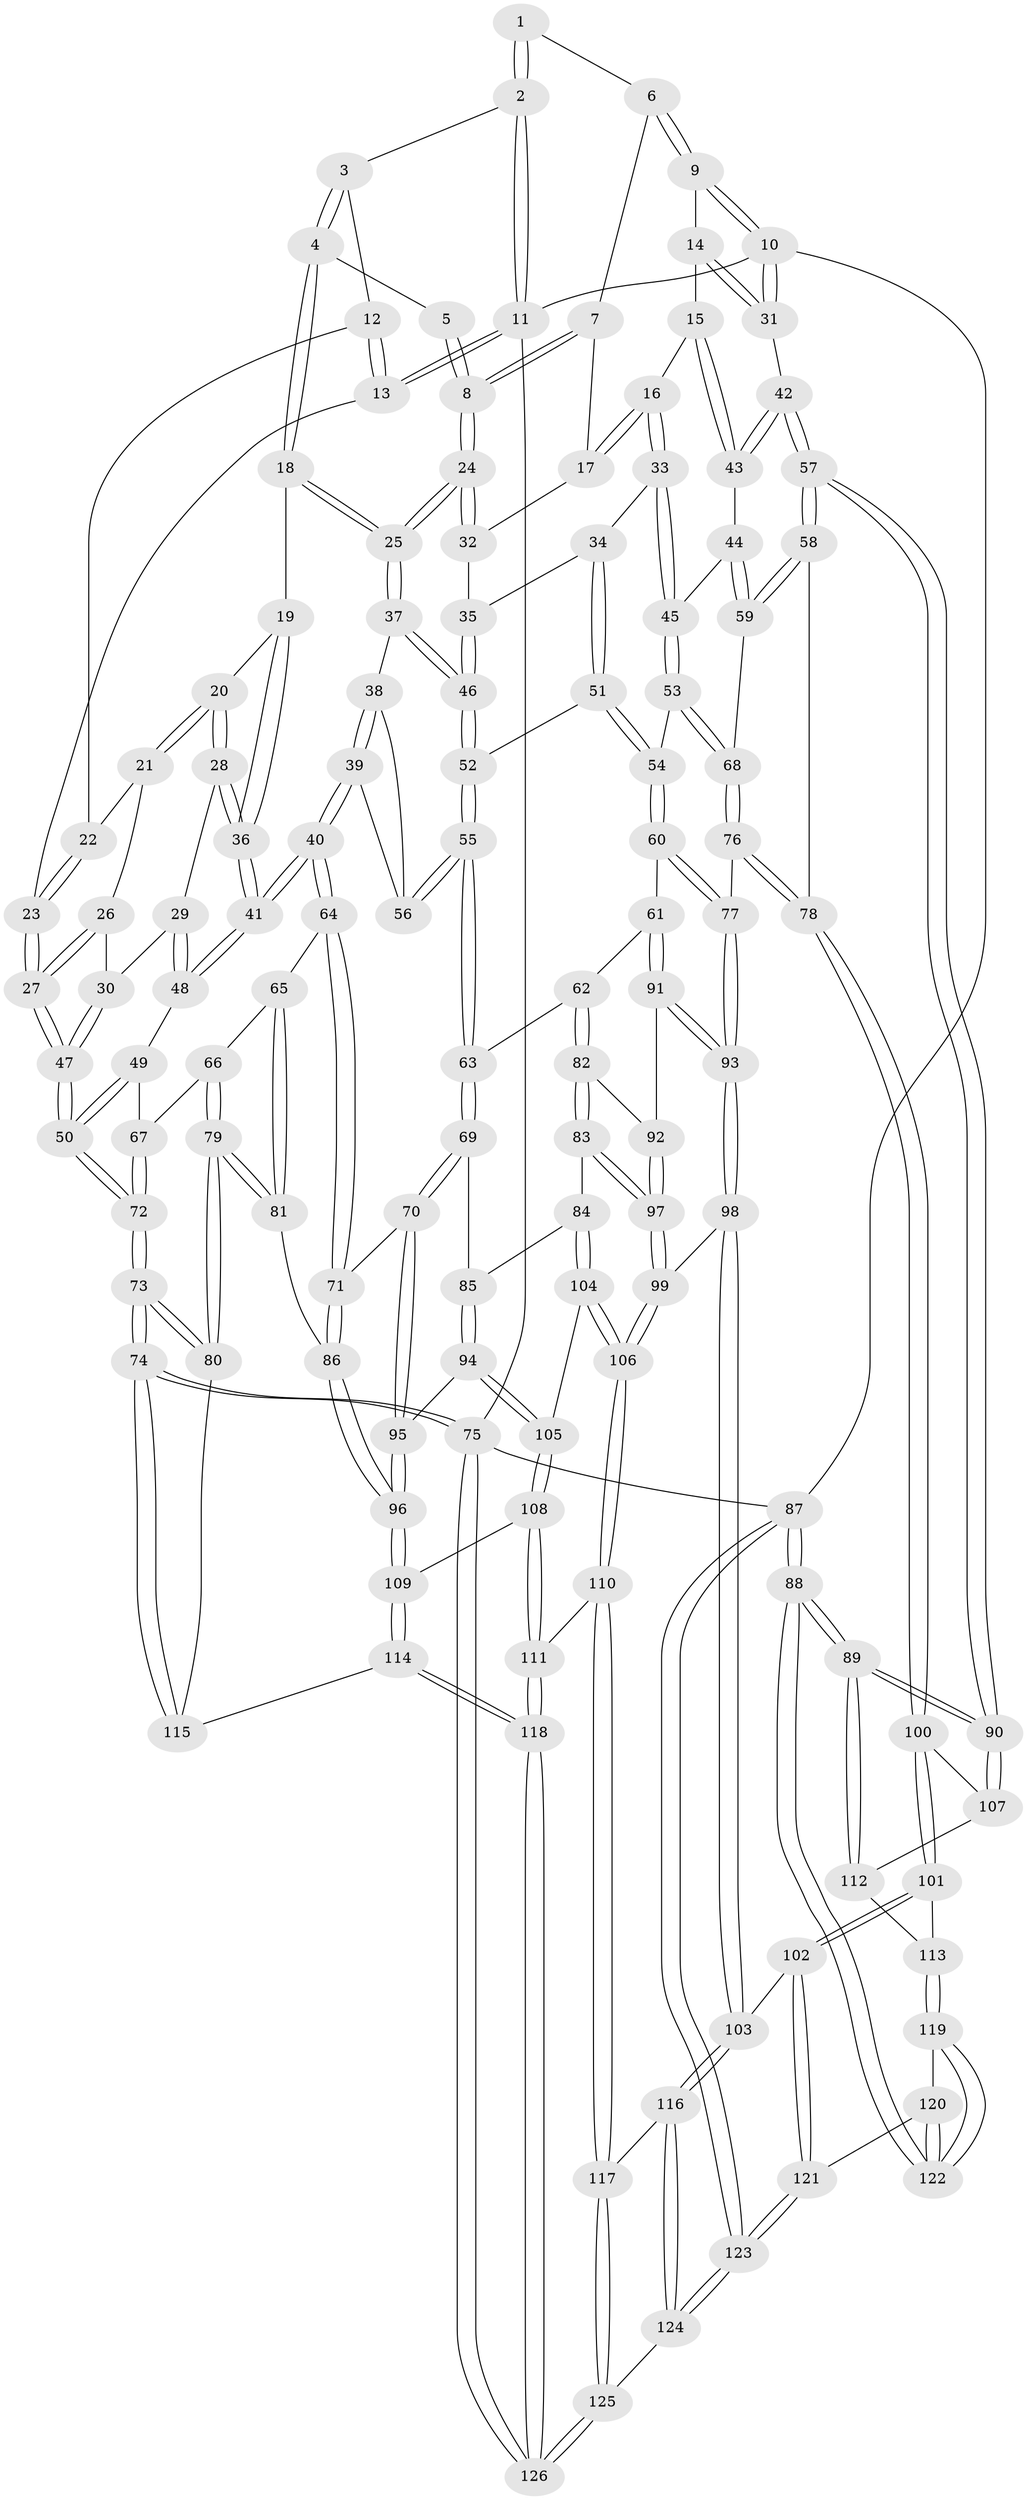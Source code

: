 // coarse degree distribution, {7: 0.03409090909090909, 4: 0.3068181818181818, 3: 0.09090909090909091, 5: 0.32954545454545453, 2: 0.011363636363636364, 6: 0.22727272727272727}
// Generated by graph-tools (version 1.1) at 2025/21/03/04/25 18:21:08]
// undirected, 126 vertices, 312 edges
graph export_dot {
graph [start="1"]
  node [color=gray90,style=filled];
  1 [pos="+0.4882574342685557+0"];
  2 [pos="+0.19093233774643126+0"];
  3 [pos="+0.2039855653326297+0"];
  4 [pos="+0.26233489142141614+0.05159785635704826"];
  5 [pos="+0.41760362235708276+0.016158750819209537"];
  6 [pos="+0.5917870651150869+0"];
  7 [pos="+0.5755795817371248+0"];
  8 [pos="+0.45699604511380437+0.1557360161041547"];
  9 [pos="+0.9570628768489668+0"];
  10 [pos="+1+0"];
  11 [pos="+0+0"];
  12 [pos="+0.08516371785825658+0.07239854543892586"];
  13 [pos="+0+0"];
  14 [pos="+0.8163960188976297+0.10645662553134588"];
  15 [pos="+0.7842555155235326+0.15653557717550343"];
  16 [pos="+0.780899167525571+0.15782934451607827"];
  17 [pos="+0.67918831004353+0.14993418336340422"];
  18 [pos="+0.28461843057068115+0.14754188912555258"];
  19 [pos="+0.2630864183935456+0.16331812777813468"];
  20 [pos="+0.21954469535687826+0.17229721443214238"];
  21 [pos="+0.08439999970431387+0.12905451650966224"];
  22 [pos="+0.08334826256450978+0.08658587744891488"];
  23 [pos="+0+0.14264042757808465"];
  24 [pos="+0.4399713118466133+0.20098269020071874"];
  25 [pos="+0.431706782890683+0.20809651049019967"];
  26 [pos="+0.08407368515094757+0.1293902944063554"];
  27 [pos="+0+0.21500748143446874"];
  28 [pos="+0.09736368572650504+0.2620840100611346"];
  29 [pos="+0.08806623632175128+0.2626560046300623"];
  30 [pos="+0.06985981739307323+0.2524464295736522"];
  31 [pos="+1+0.2825862598344207"];
  32 [pos="+0.6190808516010411+0.18889129975493735"];
  33 [pos="+0.7270064328550071+0.29149989649049296"];
  34 [pos="+0.6505708551341804+0.29957277469323557"];
  35 [pos="+0.6330209066486775+0.2645293723274217"];
  36 [pos="+0.21251325190501036+0.3551193774255582"];
  37 [pos="+0.43712749278118734+0.2652242823982757"];
  38 [pos="+0.38012971828589626+0.32533656357041063"];
  39 [pos="+0.3005357663114846+0.39687877763774415"];
  40 [pos="+0.23625390222832024+0.44900043721421895"];
  41 [pos="+0.2322542663287366+0.4440005695609818"];
  42 [pos="+1+0.31319005998905286"];
  43 [pos="+0.8772437110036362+0.27368466269733055"];
  44 [pos="+0.8271258517940892+0.372313276357491"];
  45 [pos="+0.7598206880413703+0.39120982138913396"];
  46 [pos="+0.490244153583584+0.33086532289703047"];
  47 [pos="+0+0.23024912268956163"];
  48 [pos="+0.0696964813466411+0.3907688021961133"];
  49 [pos="+0.033293802410710005+0.4023045492173068"];
  50 [pos="+0+0.3490248844777794"];
  51 [pos="+0.6036854032123612+0.383895201452935"];
  52 [pos="+0.5097069908160247+0.360541925948864"];
  53 [pos="+0.7203117558626255+0.44286730478835207"];
  54 [pos="+0.6761437987642724+0.45518999195613163"];
  55 [pos="+0.46340618495736413+0.5080035402539376"];
  56 [pos="+0.4055108318959774+0.42924768773604355"];
  57 [pos="+1+0.46362690901261355"];
  58 [pos="+1+0.4671637824773551"];
  59 [pos="+0.922147838213387+0.4500048672488293"];
  60 [pos="+0.6492755428903755+0.5110492598130943"];
  61 [pos="+0.6046165270421572+0.5411358869767298"];
  62 [pos="+0.4761351925614708+0.5219322381982244"];
  63 [pos="+0.4623768535169037+0.5131339579791127"];
  64 [pos="+0.23808369580517943+0.46537255518834575"];
  65 [pos="+0.09796577762185951+0.5427529704233783"];
  66 [pos="+0.057921441133705+0.5370511184603343"];
  67 [pos="+0.053513139396604945+0.5353603895783016"];
  68 [pos="+0.8153561306938159+0.5266773698319328"];
  69 [pos="+0.40124684362730195+0.5340846593797115"];
  70 [pos="+0.28193789429578203+0.5113325625524943"];
  71 [pos="+0.260650498945175+0.4972952684960513"];
  72 [pos="+0+0.579758418518725"];
  73 [pos="+0+0.7095719049448815"];
  74 [pos="+0+1"];
  75 [pos="+0+1"];
  76 [pos="+0.8249095795411969+0.6096124569824013"];
  77 [pos="+0.7011969877114118+0.5829971830103752"];
  78 [pos="+0.8271530279036626+0.6136092195091375"];
  79 [pos="+0.015480700433845638+0.733586717934816"];
  80 [pos="+0.0095278684371301+0.736575763121247"];
  81 [pos="+0.11834592915543374+0.6976753099577535"];
  82 [pos="+0.4984062496473684+0.6130988604987007"];
  83 [pos="+0.48276846792593686+0.6583222276767915"];
  84 [pos="+0.4340555895816986+0.6629356917778058"];
  85 [pos="+0.401485873954942+0.5381675069319761"];
  86 [pos="+0.16420236164342114+0.7041275511809948"];
  87 [pos="+1+1"];
  88 [pos="+1+1"];
  89 [pos="+1+1"];
  90 [pos="+1+0.5908827315483757"];
  91 [pos="+0.597875614029157+0.6142896842820647"];
  92 [pos="+0.5781437679797367+0.6370081369319528"];
  93 [pos="+0.6812987449792501+0.671234777538828"];
  94 [pos="+0.35951709971769674+0.6822409635264056"];
  95 [pos="+0.30595591659948784+0.6525937260657929"];
  96 [pos="+0.21135636968768978+0.741991374945628"];
  97 [pos="+0.5504261255672028+0.7319471927078093"];
  98 [pos="+0.7208207162464854+0.7685368384777722"];
  99 [pos="+0.5561144949168304+0.7635013700035598"];
  100 [pos="+0.8319120772081846+0.6825927225392919"];
  101 [pos="+0.7763852869215593+0.7670804213985151"];
  102 [pos="+0.7453662675497948+0.7770556206516708"];
  103 [pos="+0.7399074821944311+0.7779164430823269"];
  104 [pos="+0.4268268923854647+0.6715073296445268"];
  105 [pos="+0.37027566604225504+0.6949803766151055"];
  106 [pos="+0.49962275627715835+0.8158185137784616"];
  107 [pos="+0.9803863844864403+0.6877676419376965"];
  108 [pos="+0.3592260937352743+0.807060956631685"];
  109 [pos="+0.2368858111094137+0.7922395135994105"];
  110 [pos="+0.466318515584821+0.8602965226766138"];
  111 [pos="+0.40832956570073714+0.8463090235892518"];
  112 [pos="+0.9512944767259579+0.8080001977265632"];
  113 [pos="+0.8654559203878879+0.8299640404364309"];
  114 [pos="+0.1577460860215919+0.9355308236558497"];
  115 [pos="+0.0942931251070489+0.8923913958353565"];
  116 [pos="+0.6980600397669869+0.8798439545621893"];
  117 [pos="+0.4920506929855862+0.918594757996656"];
  118 [pos="+0.1896441048367216+1"];
  119 [pos="+0.8729485469186884+0.85293802526901"];
  120 [pos="+0.8456659691121772+0.9443437820403077"];
  121 [pos="+0.817166093069246+0.97899646916041"];
  122 [pos="+0.9820860118005131+0.9570317092674919"];
  123 [pos="+0.7183253314344057+1"];
  124 [pos="+0.7120131609175021+1"];
  125 [pos="+0.5316130479211293+1"];
  126 [pos="+0.18213398704685446+1"];
  1 -- 2;
  1 -- 2;
  1 -- 6;
  2 -- 3;
  2 -- 11;
  2 -- 11;
  3 -- 4;
  3 -- 4;
  3 -- 12;
  4 -- 5;
  4 -- 18;
  4 -- 18;
  5 -- 8;
  5 -- 8;
  6 -- 7;
  6 -- 9;
  6 -- 9;
  7 -- 8;
  7 -- 8;
  7 -- 17;
  8 -- 24;
  8 -- 24;
  9 -- 10;
  9 -- 10;
  9 -- 14;
  10 -- 11;
  10 -- 31;
  10 -- 31;
  10 -- 87;
  11 -- 13;
  11 -- 13;
  11 -- 75;
  12 -- 13;
  12 -- 13;
  12 -- 22;
  13 -- 23;
  14 -- 15;
  14 -- 31;
  14 -- 31;
  15 -- 16;
  15 -- 43;
  15 -- 43;
  16 -- 17;
  16 -- 17;
  16 -- 33;
  16 -- 33;
  17 -- 32;
  18 -- 19;
  18 -- 25;
  18 -- 25;
  19 -- 20;
  19 -- 36;
  19 -- 36;
  20 -- 21;
  20 -- 21;
  20 -- 28;
  20 -- 28;
  21 -- 22;
  21 -- 26;
  22 -- 23;
  22 -- 23;
  23 -- 27;
  23 -- 27;
  24 -- 25;
  24 -- 25;
  24 -- 32;
  24 -- 32;
  25 -- 37;
  25 -- 37;
  26 -- 27;
  26 -- 27;
  26 -- 30;
  27 -- 47;
  27 -- 47;
  28 -- 29;
  28 -- 36;
  28 -- 36;
  29 -- 30;
  29 -- 48;
  29 -- 48;
  30 -- 47;
  30 -- 47;
  31 -- 42;
  32 -- 35;
  33 -- 34;
  33 -- 45;
  33 -- 45;
  34 -- 35;
  34 -- 51;
  34 -- 51;
  35 -- 46;
  35 -- 46;
  36 -- 41;
  36 -- 41;
  37 -- 38;
  37 -- 46;
  37 -- 46;
  38 -- 39;
  38 -- 39;
  38 -- 56;
  39 -- 40;
  39 -- 40;
  39 -- 56;
  40 -- 41;
  40 -- 41;
  40 -- 64;
  40 -- 64;
  41 -- 48;
  41 -- 48;
  42 -- 43;
  42 -- 43;
  42 -- 57;
  42 -- 57;
  43 -- 44;
  44 -- 45;
  44 -- 59;
  44 -- 59;
  45 -- 53;
  45 -- 53;
  46 -- 52;
  46 -- 52;
  47 -- 50;
  47 -- 50;
  48 -- 49;
  49 -- 50;
  49 -- 50;
  49 -- 67;
  50 -- 72;
  50 -- 72;
  51 -- 52;
  51 -- 54;
  51 -- 54;
  52 -- 55;
  52 -- 55;
  53 -- 54;
  53 -- 68;
  53 -- 68;
  54 -- 60;
  54 -- 60;
  55 -- 56;
  55 -- 56;
  55 -- 63;
  55 -- 63;
  57 -- 58;
  57 -- 58;
  57 -- 90;
  57 -- 90;
  58 -- 59;
  58 -- 59;
  58 -- 78;
  59 -- 68;
  60 -- 61;
  60 -- 77;
  60 -- 77;
  61 -- 62;
  61 -- 91;
  61 -- 91;
  62 -- 63;
  62 -- 82;
  62 -- 82;
  63 -- 69;
  63 -- 69;
  64 -- 65;
  64 -- 71;
  64 -- 71;
  65 -- 66;
  65 -- 81;
  65 -- 81;
  66 -- 67;
  66 -- 79;
  66 -- 79;
  67 -- 72;
  67 -- 72;
  68 -- 76;
  68 -- 76;
  69 -- 70;
  69 -- 70;
  69 -- 85;
  70 -- 71;
  70 -- 95;
  70 -- 95;
  71 -- 86;
  71 -- 86;
  72 -- 73;
  72 -- 73;
  73 -- 74;
  73 -- 74;
  73 -- 80;
  73 -- 80;
  74 -- 75;
  74 -- 75;
  74 -- 115;
  74 -- 115;
  75 -- 126;
  75 -- 126;
  75 -- 87;
  76 -- 77;
  76 -- 78;
  76 -- 78;
  77 -- 93;
  77 -- 93;
  78 -- 100;
  78 -- 100;
  79 -- 80;
  79 -- 80;
  79 -- 81;
  79 -- 81;
  80 -- 115;
  81 -- 86;
  82 -- 83;
  82 -- 83;
  82 -- 92;
  83 -- 84;
  83 -- 97;
  83 -- 97;
  84 -- 85;
  84 -- 104;
  84 -- 104;
  85 -- 94;
  85 -- 94;
  86 -- 96;
  86 -- 96;
  87 -- 88;
  87 -- 88;
  87 -- 123;
  87 -- 123;
  88 -- 89;
  88 -- 89;
  88 -- 122;
  88 -- 122;
  89 -- 90;
  89 -- 90;
  89 -- 112;
  89 -- 112;
  90 -- 107;
  90 -- 107;
  91 -- 92;
  91 -- 93;
  91 -- 93;
  92 -- 97;
  92 -- 97;
  93 -- 98;
  93 -- 98;
  94 -- 95;
  94 -- 105;
  94 -- 105;
  95 -- 96;
  95 -- 96;
  96 -- 109;
  96 -- 109;
  97 -- 99;
  97 -- 99;
  98 -- 99;
  98 -- 103;
  98 -- 103;
  99 -- 106;
  99 -- 106;
  100 -- 101;
  100 -- 101;
  100 -- 107;
  101 -- 102;
  101 -- 102;
  101 -- 113;
  102 -- 103;
  102 -- 121;
  102 -- 121;
  103 -- 116;
  103 -- 116;
  104 -- 105;
  104 -- 106;
  104 -- 106;
  105 -- 108;
  105 -- 108;
  106 -- 110;
  106 -- 110;
  107 -- 112;
  108 -- 109;
  108 -- 111;
  108 -- 111;
  109 -- 114;
  109 -- 114;
  110 -- 111;
  110 -- 117;
  110 -- 117;
  111 -- 118;
  111 -- 118;
  112 -- 113;
  113 -- 119;
  113 -- 119;
  114 -- 115;
  114 -- 118;
  114 -- 118;
  116 -- 117;
  116 -- 124;
  116 -- 124;
  117 -- 125;
  117 -- 125;
  118 -- 126;
  118 -- 126;
  119 -- 120;
  119 -- 122;
  119 -- 122;
  120 -- 121;
  120 -- 122;
  120 -- 122;
  121 -- 123;
  121 -- 123;
  123 -- 124;
  123 -- 124;
  124 -- 125;
  125 -- 126;
  125 -- 126;
}
